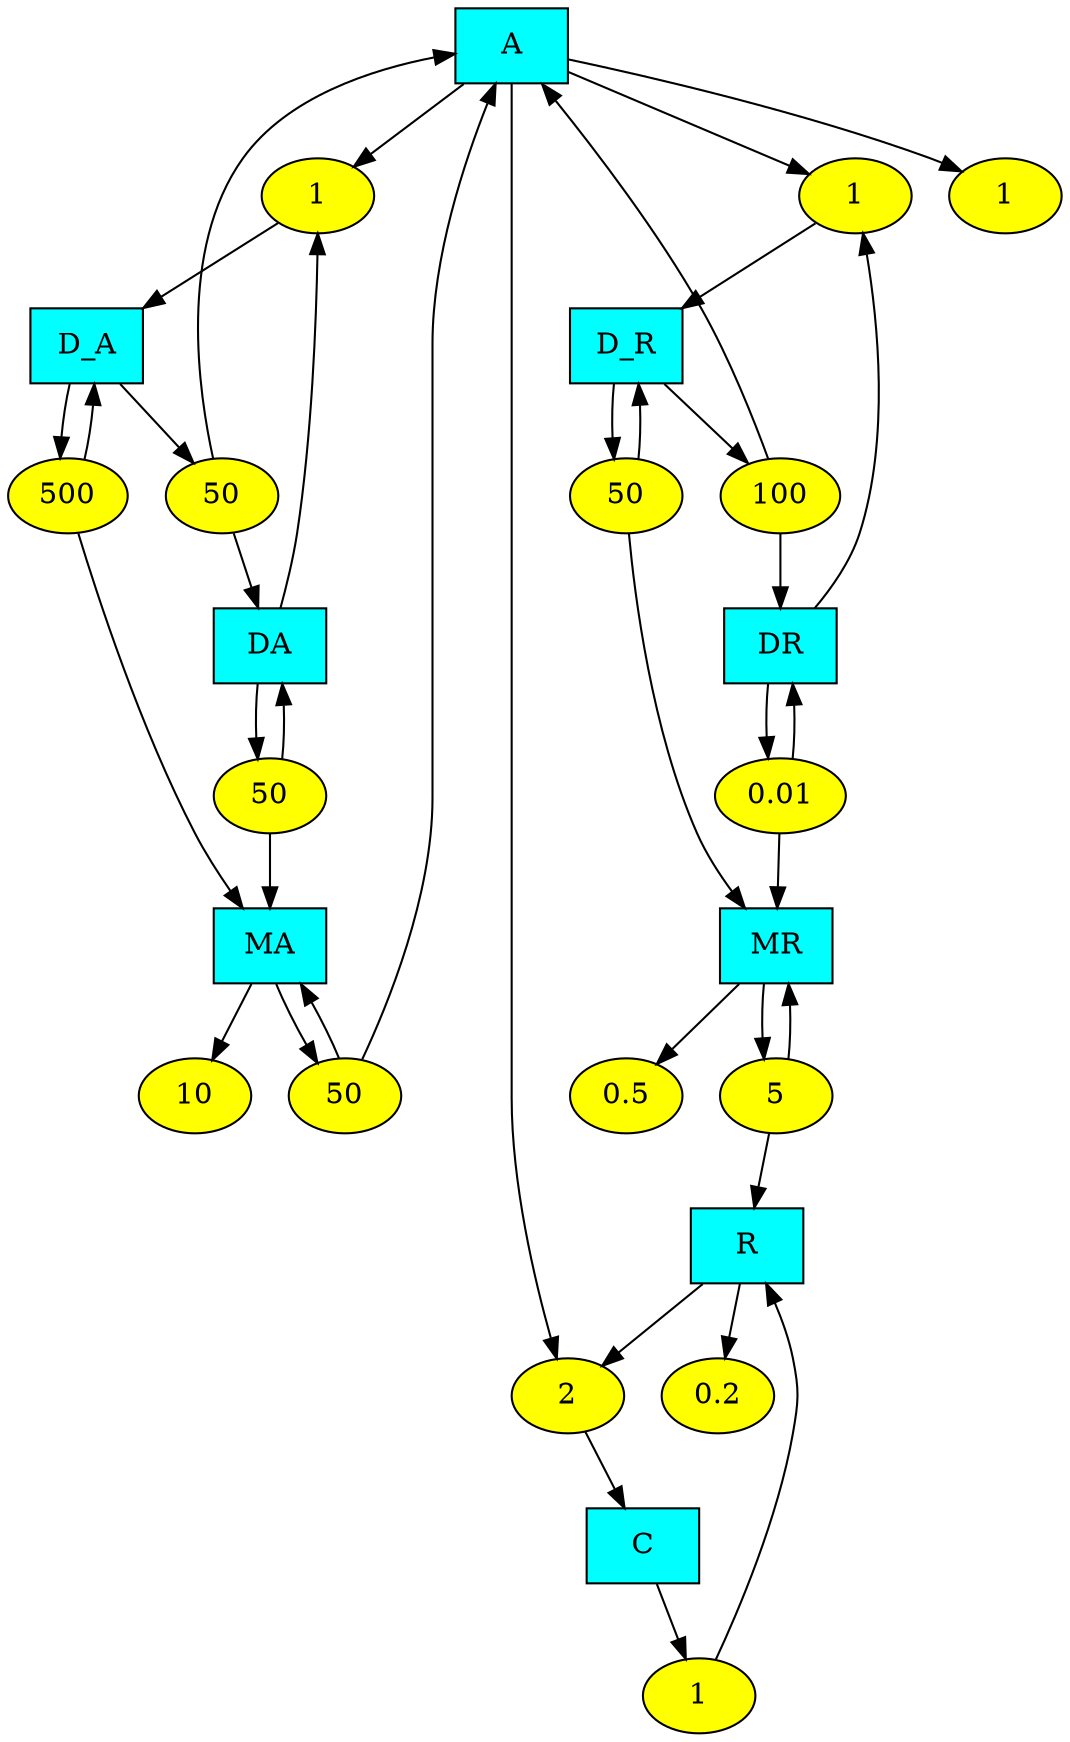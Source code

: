 digraph {
s0[label="A",shape="box",style="filled",fillcolor="cyan"];
s1[label="DA",shape="box",style="filled",fillcolor="cyan"];
s2[label="D_A",shape="box",style="filled",fillcolor="cyan"];
s3[label="DR",shape="box",style="filled",fillcolor="cyan"];
s4[label="D_R",shape="box",style="filled",fillcolor="cyan"];
s5[label="MA",shape="box",style="filled",fillcolor="cyan"];
s6[label="MR",shape="box",style="filled",fillcolor="cyan"];
s7[label="R",shape="box",style="filled",fillcolor="cyan"];
s8[label="C",shape="box",style="filled",fillcolor="cyan"];
r0[label="1",shape="oval",style="filled",fillcolor="yellow"];
s0 -> r0;
s1 -> r0;
r0 -> s2;
r1[label="50",shape="oval",style="filled",fillcolor="yellow"];
s2 -> r1;
r1 -> s1;
r1 -> s0;
r2[label="1",shape="oval",style="filled",fillcolor="yellow"];
s0 -> r2;
s3 -> r2;
r2 -> s4;
r3[label="100",shape="oval",style="filled",fillcolor="yellow"];
s4 -> r3;
r3 -> s3;
r3 -> s0;
r4[label="500",shape="oval",style="filled",fillcolor="yellow"];
s2 -> r4;
r4 -> s5;
r4 -> s2;
r5[label="50",shape="oval",style="filled",fillcolor="yellow"];
s1 -> r5;
r5 -> s5;
r5 -> s1;
r6[label="50",shape="oval",style="filled",fillcolor="yellow"];
s4 -> r6;
r6 -> s6;
r6 -> s4;
r7[label="0.01",shape="oval",style="filled",fillcolor="yellow"];
s3 -> r7;
r7 -> s6;
r7 -> s3;
r8[label="50",shape="oval",style="filled",fillcolor="yellow"];
s5 -> r8;
r8 -> s5;
r8 -> s0;
r9[label="5",shape="oval",style="filled",fillcolor="yellow"];
s6 -> r9;
r9 -> s6;
r9 -> s7;
r10[label="2",shape="oval",style="filled",fillcolor="yellow"];
s0 -> r10;
s7 -> r10;
r10 -> s8;
r11[label="1",shape="oval",style="filled",fillcolor="yellow"];
s8 -> r11;
r11 -> s7;
r12[label="1",shape="oval",style="filled",fillcolor="yellow"];
s0 -> r12;
r13[label="0.2",shape="oval",style="filled",fillcolor="yellow"];
s7 -> r13;
r14[label="10",shape="oval",style="filled",fillcolor="yellow"];
s5 -> r14;
r15[label="0.5",shape="oval",style="filled",fillcolor="yellow"];
s6 -> r15;
}
